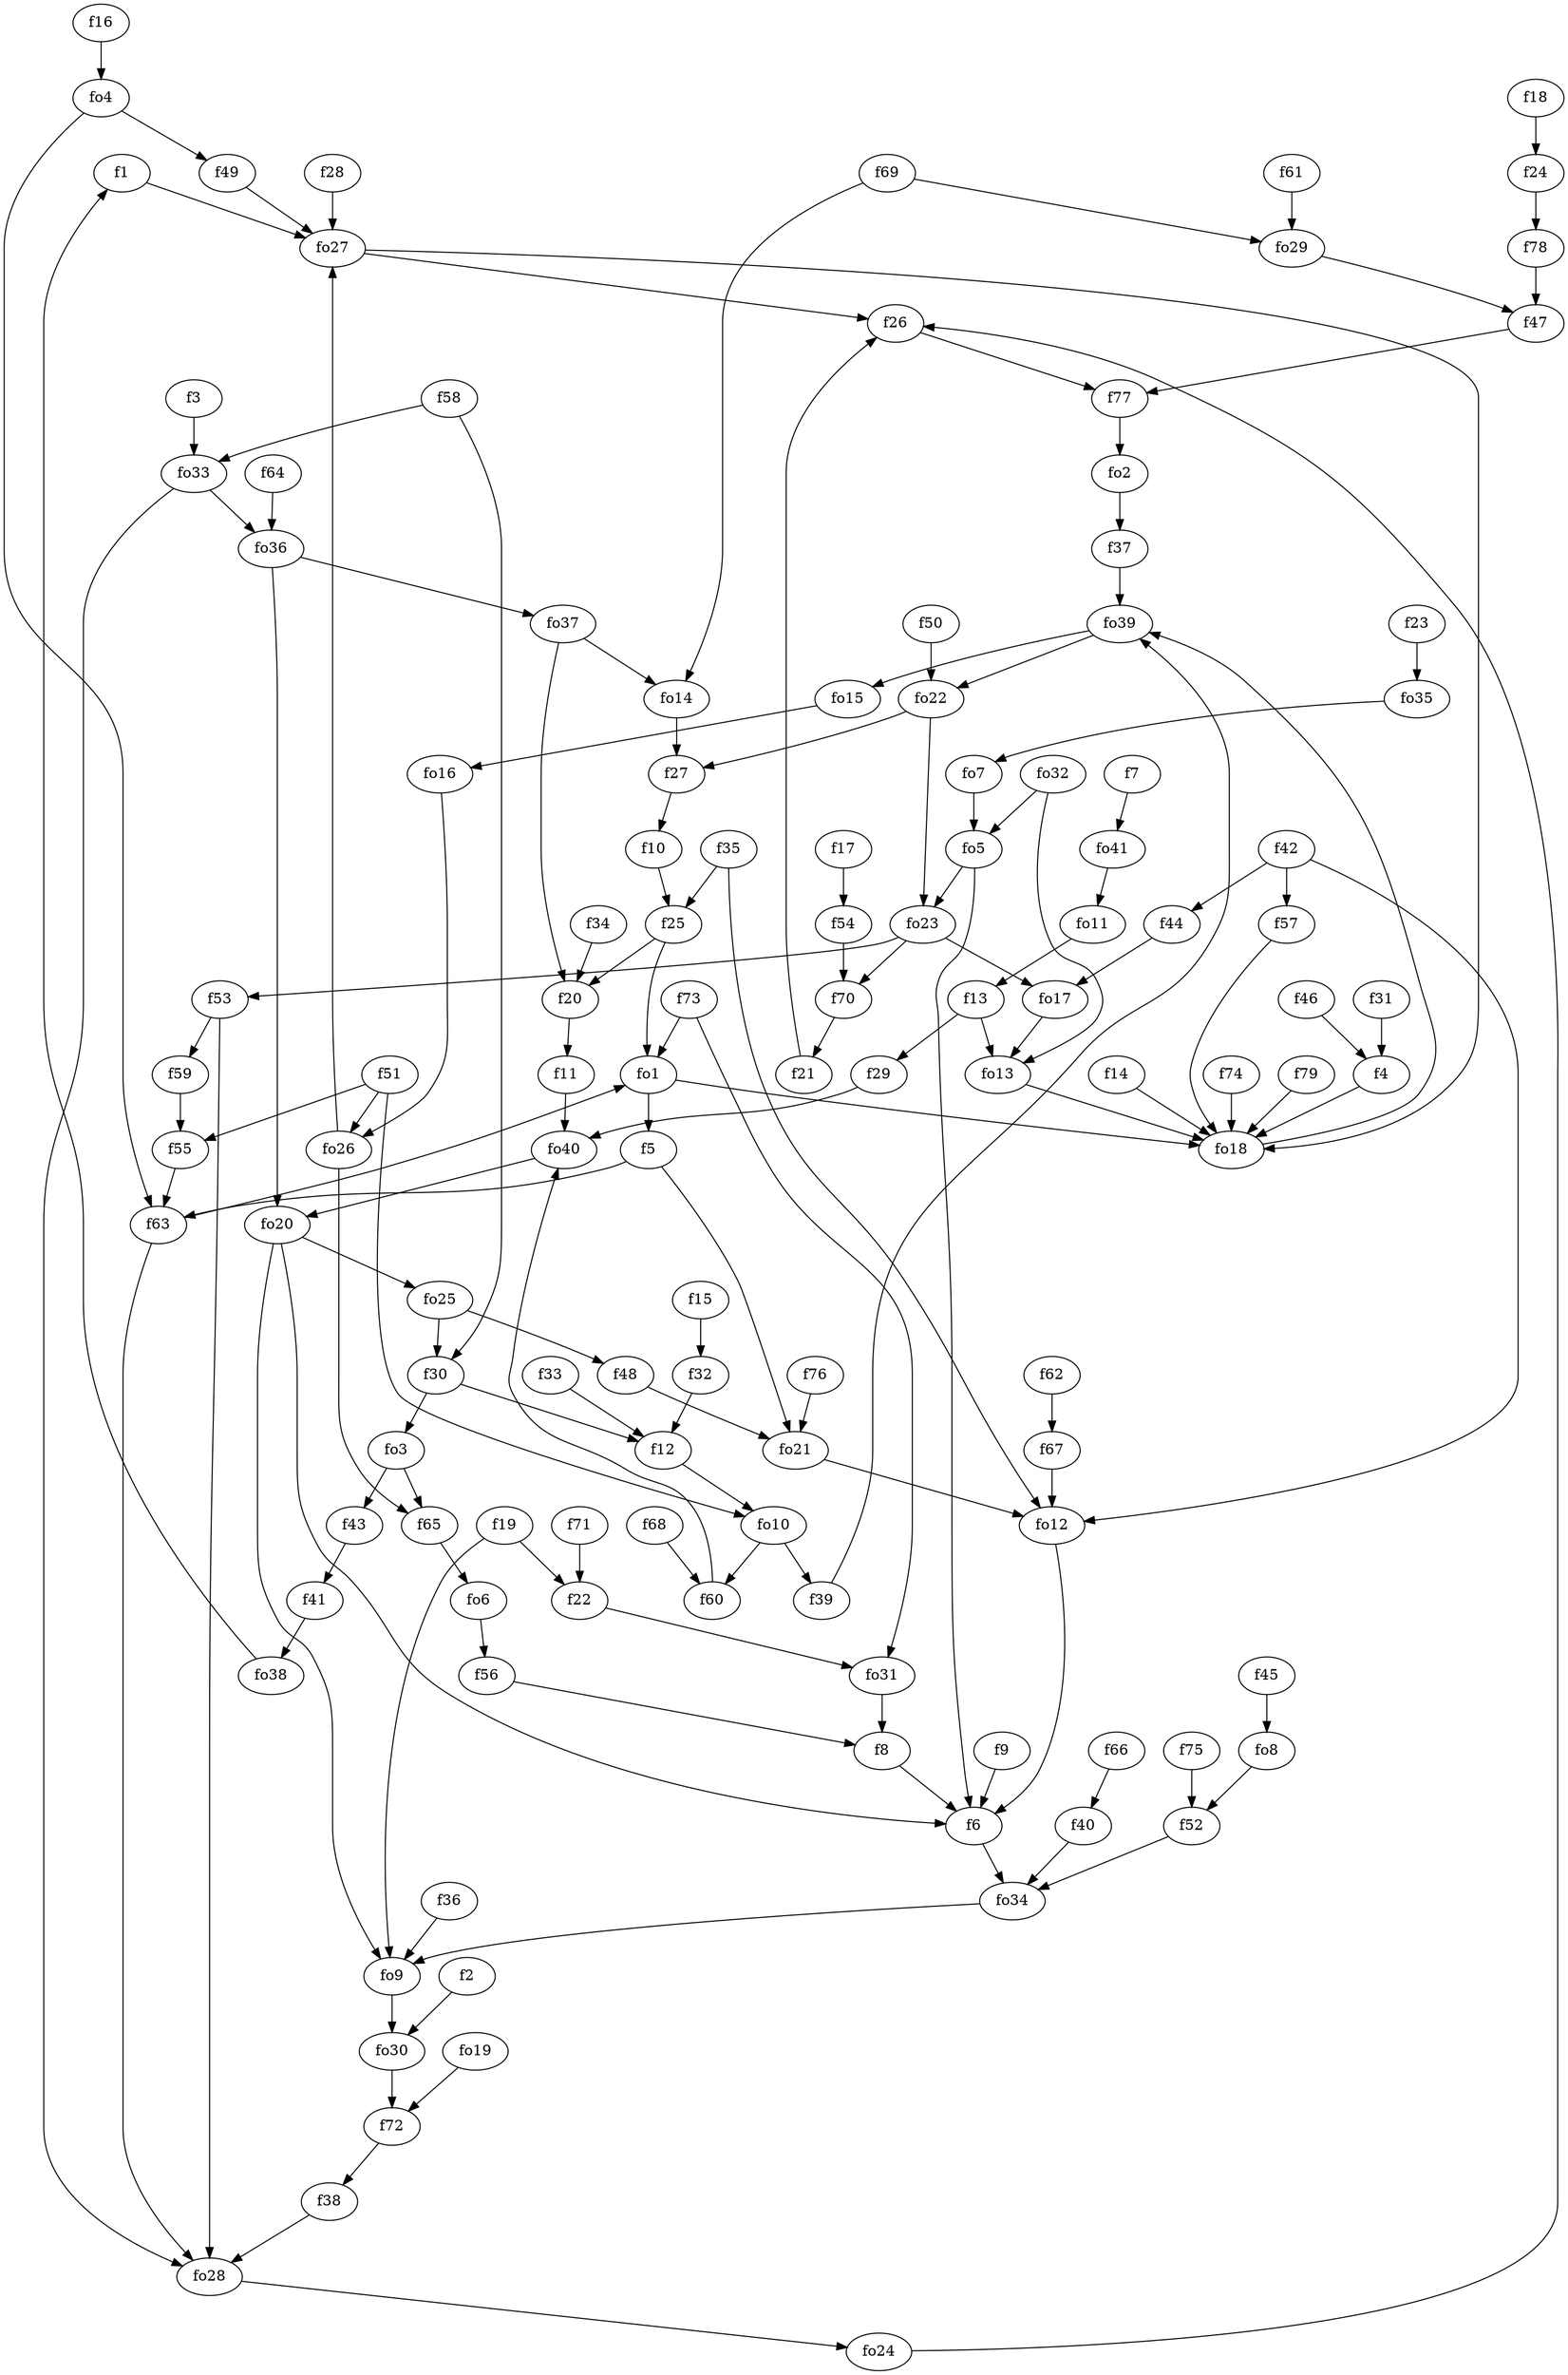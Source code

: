 strict digraph  {
f1;
f2;
f3;
f4;
f5;
f6;
f7;
f8;
f9;
f10;
f11;
f12;
f13;
f14;
f15;
f16;
f17;
f18;
f19;
f20;
f21;
f22;
f23;
f24;
f25;
f26;
f27;
f28;
f29;
f30;
f31;
f32;
f33;
f34;
f35;
f36;
f37;
f38;
f39;
f40;
f41;
f42;
f43;
f44;
f45;
f46;
f47;
f48;
f49;
f50;
f51;
f52;
f53;
f54;
f55;
f56;
f57;
f58;
f59;
f60;
f61;
f62;
f63;
f64;
f65;
f66;
f67;
f68;
f69;
f70;
f71;
f72;
f73;
f74;
f75;
f76;
f77;
f78;
f79;
fo1;
fo2;
fo3;
fo4;
fo5;
fo6;
fo7;
fo8;
fo9;
fo10;
fo11;
fo12;
fo13;
fo14;
fo15;
fo16;
fo17;
fo18;
fo19;
fo20;
fo21;
fo22;
fo23;
fo24;
fo25;
fo26;
fo27;
fo28;
fo29;
fo30;
fo31;
fo32;
fo33;
fo34;
fo35;
fo36;
fo37;
fo38;
fo39;
fo40;
fo41;
f1 -> fo27  [weight=2];
f2 -> fo30  [weight=2];
f3 -> fo33  [weight=2];
f4 -> fo18  [weight=2];
f5 -> f63  [weight=2];
f5 -> fo21  [weight=2];
f6 -> fo34  [weight=2];
f7 -> fo41  [weight=2];
f8 -> f6  [weight=2];
f9 -> f6  [weight=2];
f10 -> f25  [weight=2];
f11 -> fo40  [weight=2];
f12 -> fo10  [weight=2];
f13 -> fo13  [weight=2];
f13 -> f29  [weight=2];
f14 -> fo18  [weight=2];
f15 -> f32  [weight=2];
f16 -> fo4  [weight=2];
f17 -> f54  [weight=2];
f18 -> f24  [weight=2];
f19 -> fo9  [weight=2];
f19 -> f22  [weight=2];
f20 -> f11  [weight=2];
f21 -> f26  [weight=2];
f22 -> fo31  [weight=2];
f23 -> fo35  [weight=2];
f24 -> f78  [weight=2];
f25 -> fo1  [weight=2];
f25 -> f20  [weight=2];
f26 -> f77  [weight=2];
f27 -> f10  [weight=2];
f28 -> fo27  [weight=2];
f29 -> fo40  [weight=2];
f30 -> fo3  [weight=2];
f30 -> f12  [weight=2];
f31 -> f4  [weight=2];
f32 -> f12  [weight=2];
f33 -> f12  [weight=2];
f34 -> f20  [weight=2];
f35 -> fo12  [weight=2];
f35 -> f25  [weight=2];
f36 -> fo9  [weight=2];
f37 -> fo39  [weight=2];
f38 -> fo28  [weight=2];
f39 -> fo39  [weight=2];
f40 -> fo34  [weight=2];
f41 -> fo38  [weight=2];
f42 -> fo12  [weight=2];
f42 -> f57  [weight=2];
f42 -> f44  [weight=2];
f43 -> f41  [weight=2];
f44 -> fo17  [weight=2];
f45 -> fo8  [weight=2];
f46 -> f4  [weight=2];
f47 -> f77  [weight=2];
f48 -> fo21  [weight=2];
f49 -> fo27  [weight=2];
f50 -> fo22  [weight=2];
f51 -> f55  [weight=2];
f51 -> fo10  [weight=2];
f51 -> fo26  [weight=2];
f52 -> fo34  [weight=2];
f53 -> f59  [weight=2];
f53 -> fo28  [weight=2];
f54 -> f70  [weight=2];
f55 -> f63  [weight=2];
f56 -> f8  [weight=2];
f57 -> fo18  [weight=2];
f58 -> f30  [weight=2];
f58 -> fo33  [weight=2];
f59 -> f55  [weight=2];
f60 -> fo40  [weight=2];
f61 -> fo29  [weight=2];
f62 -> f67  [weight=2];
f63 -> fo1  [weight=2];
f63 -> fo28  [weight=2];
f64 -> fo36  [weight=2];
f65 -> fo6  [weight=2];
f66 -> f40  [weight=2];
f67 -> fo12  [weight=2];
f68 -> f60  [weight=2];
f69 -> fo29  [weight=2];
f69 -> fo14  [weight=2];
f70 -> f21  [weight=2];
f71 -> f22  [weight=2];
f72 -> f38  [weight=2];
f73 -> fo1  [weight=2];
f73 -> fo31  [weight=2];
f74 -> fo18  [weight=2];
f75 -> f52  [weight=2];
f76 -> fo21  [weight=2];
f77 -> fo2  [weight=2];
f78 -> f47  [weight=2];
f79 -> fo18  [weight=2];
fo1 -> f5  [weight=2];
fo1 -> fo18  [weight=2];
fo2 -> f37  [weight=2];
fo3 -> f43  [weight=2];
fo3 -> f65  [weight=2];
fo4 -> f63  [weight=2];
fo4 -> f49  [weight=2];
fo5 -> fo23  [weight=2];
fo5 -> f6  [weight=2];
fo6 -> f56  [weight=2];
fo7 -> fo5  [weight=2];
fo8 -> f52  [weight=2];
fo9 -> fo30  [weight=2];
fo10 -> f39  [weight=2];
fo10 -> f60  [weight=2];
fo11 -> f13  [weight=2];
fo12 -> f6  [weight=2];
fo13 -> fo18  [weight=2];
fo14 -> f27  [weight=2];
fo15 -> fo16  [weight=2];
fo16 -> fo26  [weight=2];
fo17 -> fo13  [weight=2];
fo18 -> fo39  [weight=2];
fo19 -> f72  [weight=2];
fo20 -> f6  [weight=2];
fo20 -> fo9  [weight=2];
fo20 -> fo25  [weight=2];
fo21 -> fo12  [weight=2];
fo22 -> fo23  [weight=2];
fo22 -> f27  [weight=2];
fo23 -> fo17  [weight=2];
fo23 -> f70  [weight=2];
fo23 -> f53  [weight=2];
fo24 -> f26  [weight=2];
fo25 -> f48  [weight=2];
fo25 -> f30  [weight=2];
fo26 -> f65  [weight=2];
fo26 -> fo27  [weight=2];
fo27 -> f26  [weight=2];
fo27 -> fo18  [weight=2];
fo28 -> fo24  [weight=2];
fo29 -> f47  [weight=2];
fo30 -> f72  [weight=2];
fo31 -> f8  [weight=2];
fo32 -> fo5  [weight=2];
fo32 -> fo13  [weight=2];
fo33 -> fo36  [weight=2];
fo33 -> fo28  [weight=2];
fo34 -> fo9  [weight=2];
fo35 -> fo7  [weight=2];
fo36 -> fo20  [weight=2];
fo36 -> fo37  [weight=2];
fo37 -> fo14  [weight=2];
fo37 -> f20  [weight=2];
fo38 -> f1  [weight=2];
fo39 -> fo15  [weight=2];
fo39 -> fo22  [weight=2];
fo40 -> fo20  [weight=2];
fo41 -> fo11  [weight=2];
}
